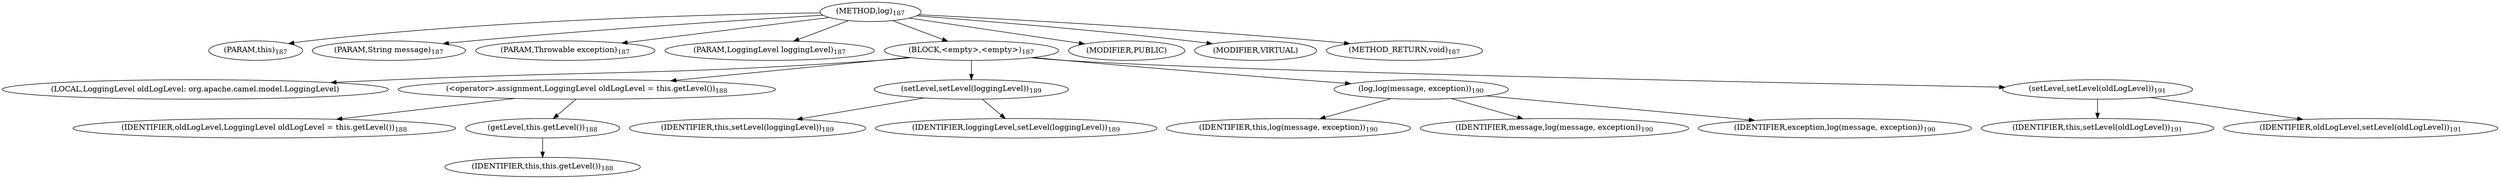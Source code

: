 digraph "log" {  
"455" [label = <(METHOD,log)<SUB>187</SUB>> ]
"39" [label = <(PARAM,this)<SUB>187</SUB>> ]
"456" [label = <(PARAM,String message)<SUB>187</SUB>> ]
"457" [label = <(PARAM,Throwable exception)<SUB>187</SUB>> ]
"458" [label = <(PARAM,LoggingLevel loggingLevel)<SUB>187</SUB>> ]
"459" [label = <(BLOCK,&lt;empty&gt;,&lt;empty&gt;)<SUB>187</SUB>> ]
"460" [label = <(LOCAL,LoggingLevel oldLogLevel: org.apache.camel.model.LoggingLevel)> ]
"461" [label = <(&lt;operator&gt;.assignment,LoggingLevel oldLogLevel = this.getLevel())<SUB>188</SUB>> ]
"462" [label = <(IDENTIFIER,oldLogLevel,LoggingLevel oldLogLevel = this.getLevel())<SUB>188</SUB>> ]
"463" [label = <(getLevel,this.getLevel())<SUB>188</SUB>> ]
"38" [label = <(IDENTIFIER,this,this.getLevel())<SUB>188</SUB>> ]
"464" [label = <(setLevel,setLevel(loggingLevel))<SUB>189</SUB>> ]
"40" [label = <(IDENTIFIER,this,setLevel(loggingLevel))<SUB>189</SUB>> ]
"465" [label = <(IDENTIFIER,loggingLevel,setLevel(loggingLevel))<SUB>189</SUB>> ]
"466" [label = <(log,log(message, exception))<SUB>190</SUB>> ]
"41" [label = <(IDENTIFIER,this,log(message, exception))<SUB>190</SUB>> ]
"467" [label = <(IDENTIFIER,message,log(message, exception))<SUB>190</SUB>> ]
"468" [label = <(IDENTIFIER,exception,log(message, exception))<SUB>190</SUB>> ]
"469" [label = <(setLevel,setLevel(oldLogLevel))<SUB>191</SUB>> ]
"42" [label = <(IDENTIFIER,this,setLevel(oldLogLevel))<SUB>191</SUB>> ]
"470" [label = <(IDENTIFIER,oldLogLevel,setLevel(oldLogLevel))<SUB>191</SUB>> ]
"471" [label = <(MODIFIER,PUBLIC)> ]
"472" [label = <(MODIFIER,VIRTUAL)> ]
"473" [label = <(METHOD_RETURN,void)<SUB>187</SUB>> ]
  "455" -> "39" 
  "455" -> "456" 
  "455" -> "457" 
  "455" -> "458" 
  "455" -> "459" 
  "455" -> "471" 
  "455" -> "472" 
  "455" -> "473" 
  "459" -> "460" 
  "459" -> "461" 
  "459" -> "464" 
  "459" -> "466" 
  "459" -> "469" 
  "461" -> "462" 
  "461" -> "463" 
  "463" -> "38" 
  "464" -> "40" 
  "464" -> "465" 
  "466" -> "41" 
  "466" -> "467" 
  "466" -> "468" 
  "469" -> "42" 
  "469" -> "470" 
}
